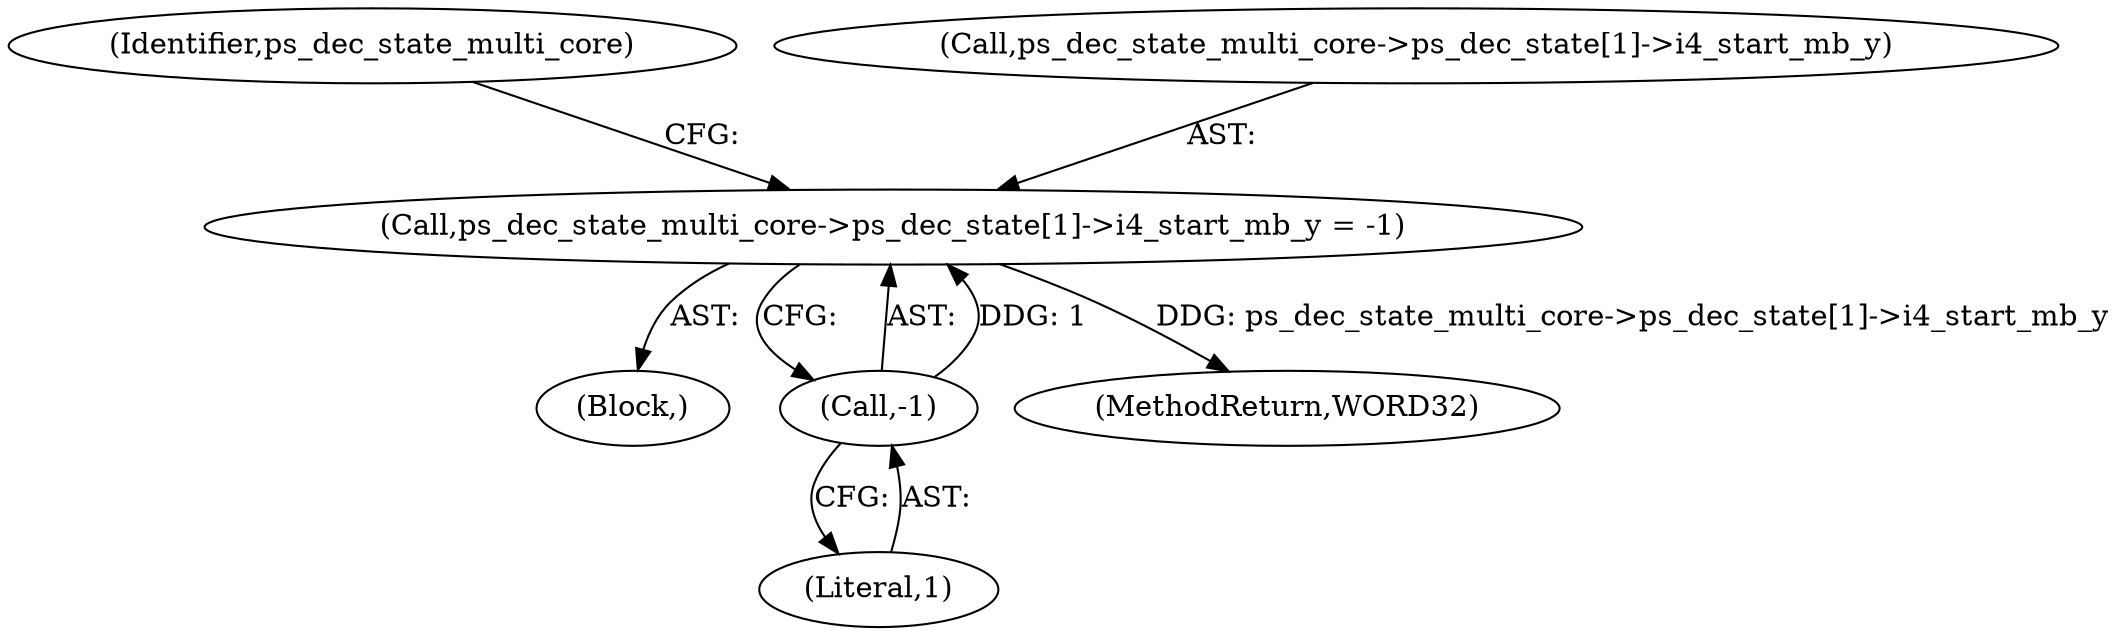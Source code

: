 digraph "0_Android_ba604d336b40fd4bde1622f64d67135bdbd61301_0@array" {
"1000143" [label="(Call,ps_dec_state_multi_core->ps_dec_state[1]->i4_start_mb_y = -1)"];
"1000151" [label="(Call,-1)"];
"1000152" [label="(Literal,1)"];
"1000109" [label="(Block,)"];
"1000157" [label="(Identifier,ps_dec_state_multi_core)"];
"1000151" [label="(Call,-1)"];
"1000536" [label="(MethodReturn,WORD32)"];
"1000143" [label="(Call,ps_dec_state_multi_core->ps_dec_state[1]->i4_start_mb_y = -1)"];
"1000144" [label="(Call,ps_dec_state_multi_core->ps_dec_state[1]->i4_start_mb_y)"];
"1000143" -> "1000109"  [label="AST: "];
"1000143" -> "1000151"  [label="CFG: "];
"1000144" -> "1000143"  [label="AST: "];
"1000151" -> "1000143"  [label="AST: "];
"1000157" -> "1000143"  [label="CFG: "];
"1000143" -> "1000536"  [label="DDG: ps_dec_state_multi_core->ps_dec_state[1]->i4_start_mb_y"];
"1000151" -> "1000143"  [label="DDG: 1"];
"1000151" -> "1000152"  [label="CFG: "];
"1000152" -> "1000151"  [label="AST: "];
}
